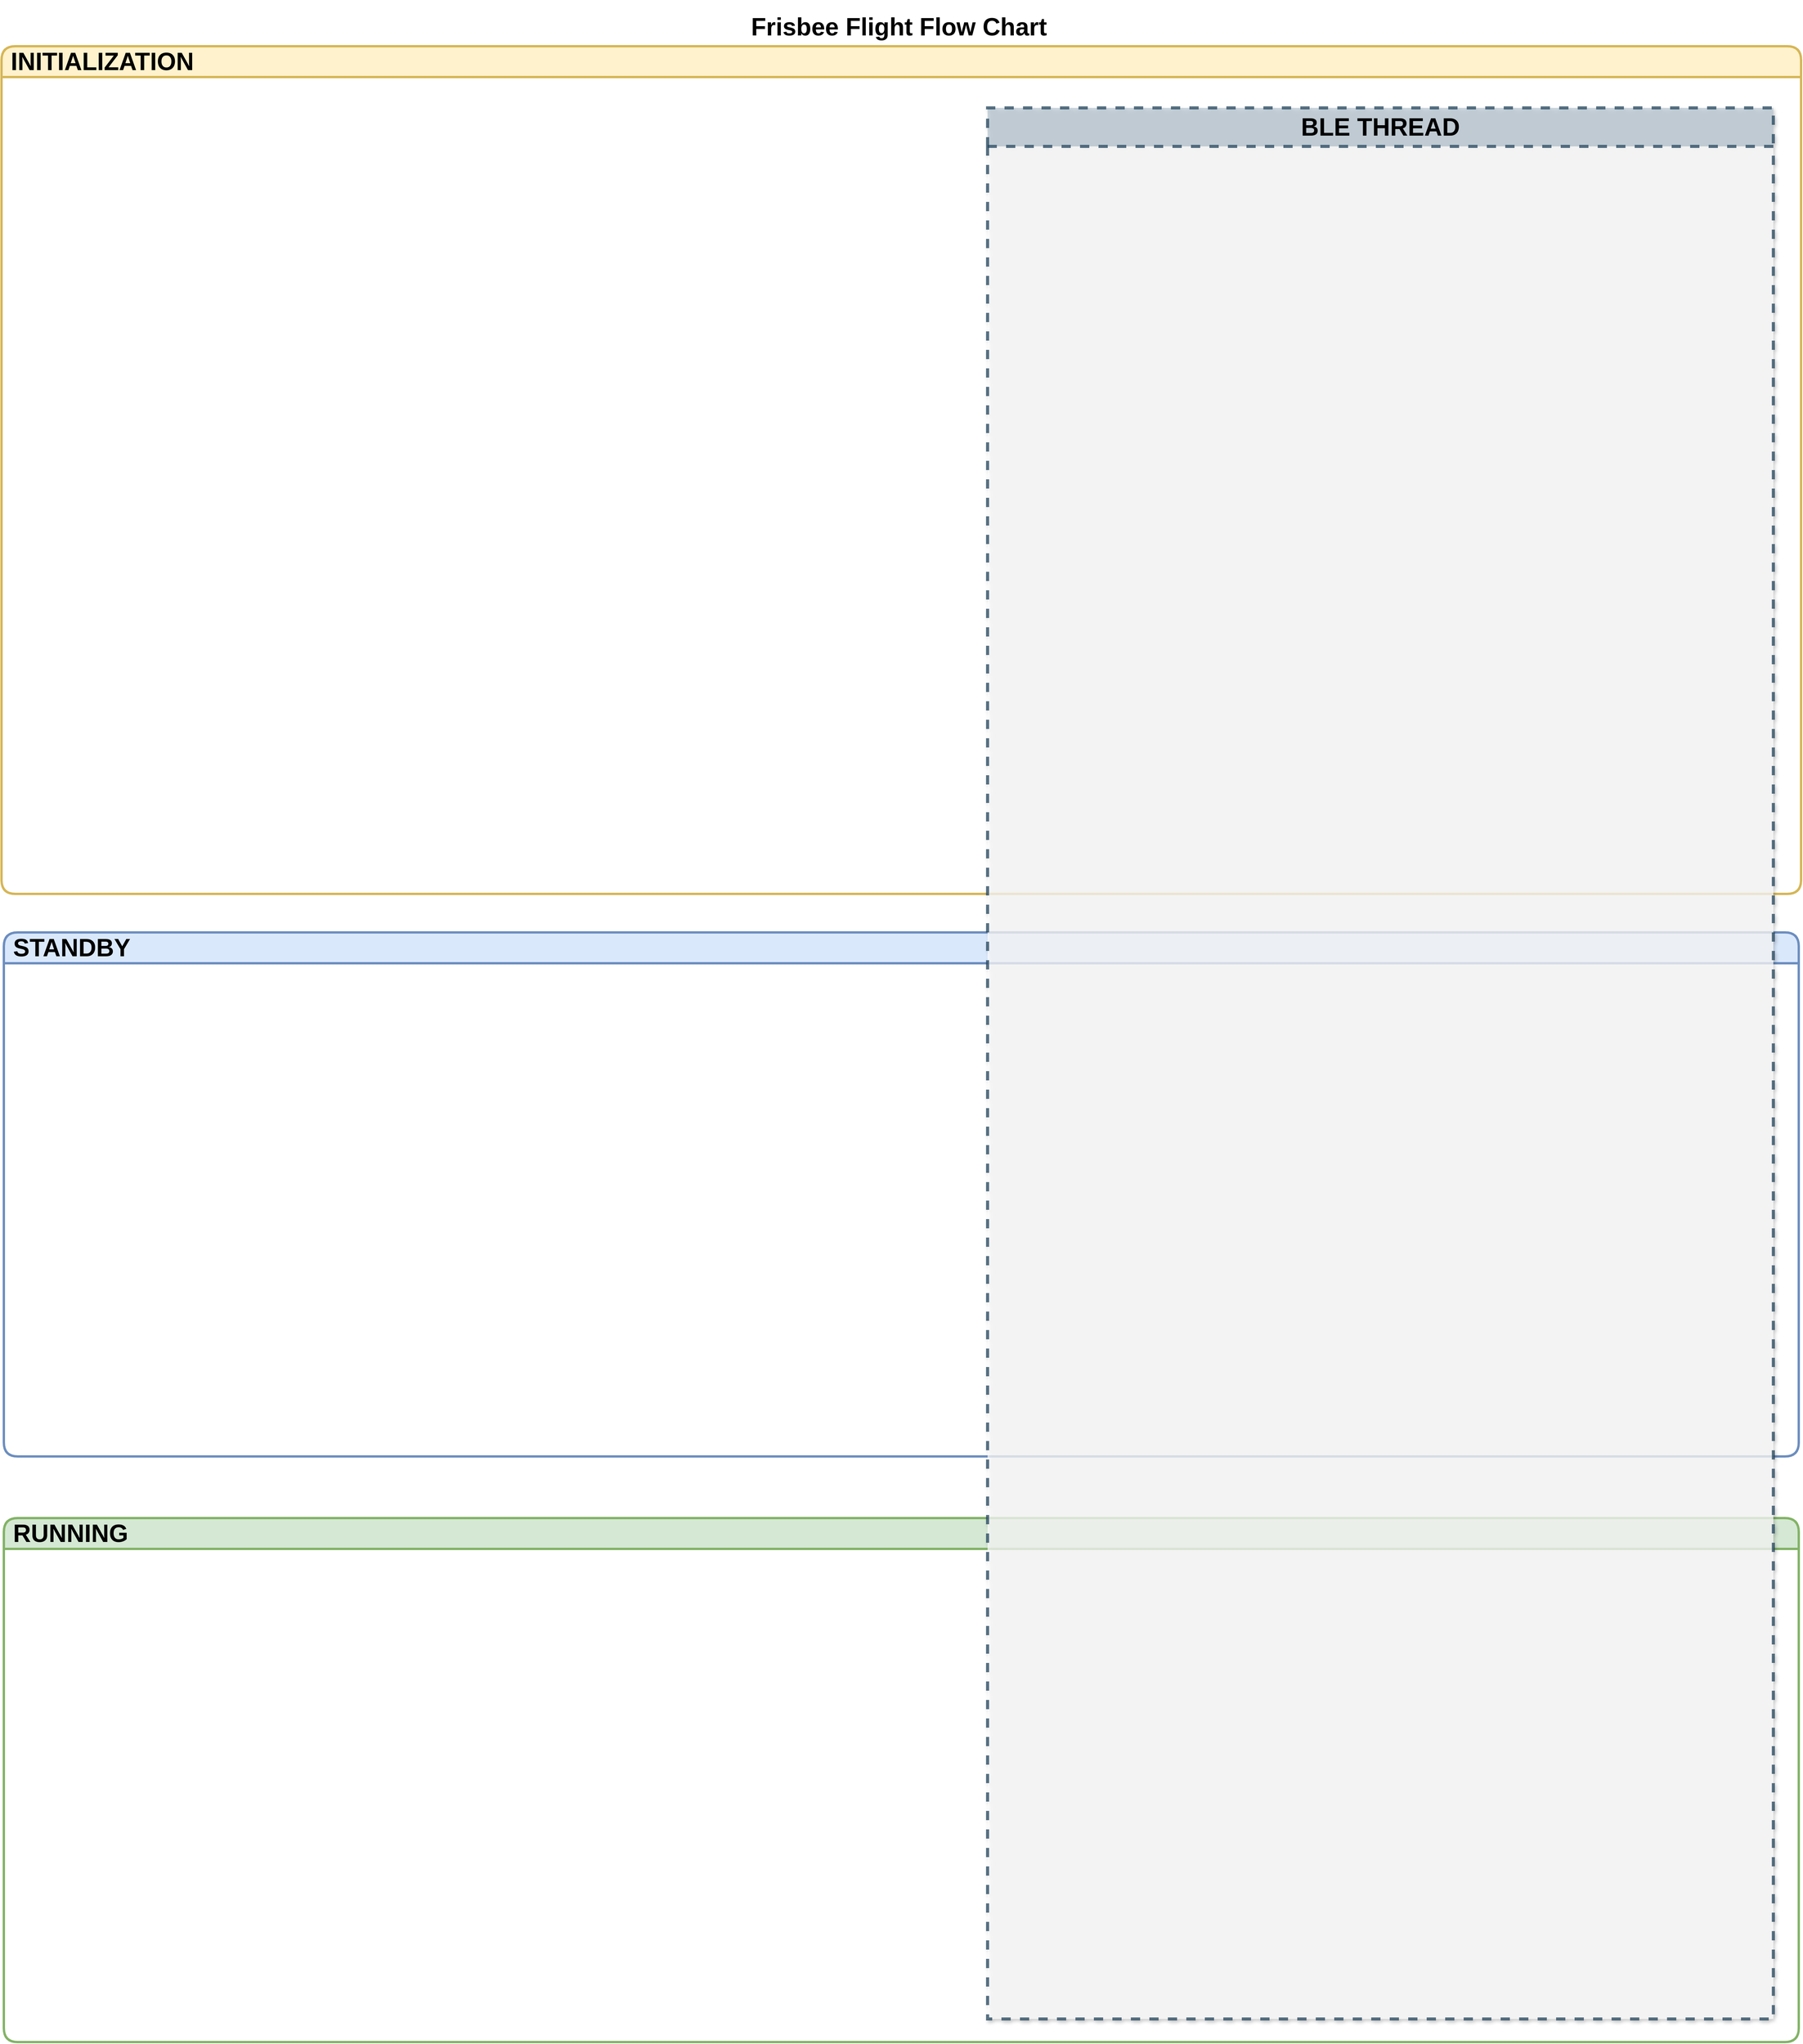 <mxfile version="20.8.11" type="device"><diagram id="C5RBs43oDa-KdzZeNtuy" name="Page-1"><mxGraphModel dx="6284" dy="2352" grid="1" gridSize="10" guides="1" tooltips="1" connect="1" arrows="1" fold="1" page="1" pageScale="1" pageWidth="2336" pageHeight="1654" background="#ffffff" math="0" shadow="0"><root><mxCell id="WIyWlLk6GJQsqaUBKTNV-0"/><mxCell id="WIyWlLk6GJQsqaUBKTNV-1" parent="WIyWlLk6GJQsqaUBKTNV-0"/><mxCell id="A1gi4eKnm-zA-7DHRuzT-9" value="RUNNING" style="swimlane;whiteSpace=wrap;html=1;fontSize=32;startSize=40;align=left;fontFamily=Helvetica;fillColor=#d5e8d4;strokeColor=#82b366;swimlaneFillColor=default;strokeWidth=3;perimeterSpacing=1;rounded=1;glass=0;spacingLeft=10;movable=0;resizable=0;rotatable=0;deletable=0;editable=0;connectable=0;" vertex="1" parent="WIyWlLk6GJQsqaUBKTNV-1"><mxGeometry x="3" y="1970" width="2330" height="680" as="geometry"/></mxCell><mxCell id="A1gi4eKnm-zA-7DHRuzT-5" value="STANDBY" style="swimlane;whiteSpace=wrap;html=1;fontSize=32;startSize=40;align=left;fontFamily=Helvetica;fillColor=#dae8fc;strokeColor=#6c8ebf;swimlaneFillColor=default;strokeWidth=3;rounded=1;glass=0;spacingLeft=10;movable=0;resizable=0;rotatable=0;deletable=0;editable=0;connectable=0;" vertex="1" parent="WIyWlLk6GJQsqaUBKTNV-1"><mxGeometry x="3" y="1210" width="2330" height="680" as="geometry"/></mxCell><mxCell id="A1gi4eKnm-zA-7DHRuzT-3" style="edgeStyle=orthogonalEdgeStyle;rounded=0;orthogonalLoop=1;jettySize=auto;html=1;exitX=0.75;exitY=1;exitDx=0;exitDy=0;fontFamily=Helvetica;fontSize=32;" edge="1" parent="WIyWlLk6GJQsqaUBKTNV-1"><mxGeometry relative="1" as="geometry"><mxPoint x="260" y="210" as="targetPoint"/><mxPoint x="260" y="400" as="sourcePoint"/></mxGeometry></mxCell><mxCell id="A1gi4eKnm-zA-7DHRuzT-4" style="edgeStyle=orthogonalEdgeStyle;rounded=0;orthogonalLoop=1;jettySize=auto;html=1;exitX=0.25;exitY=0;exitDx=0;exitDy=0;fontFamily=Helvetica;fontSize=32;" edge="1" parent="WIyWlLk6GJQsqaUBKTNV-1"><mxGeometry relative="1" as="geometry"><mxPoint x="190.818" y="210" as="targetPoint"/><mxPoint x="200" y="360" as="sourcePoint"/></mxGeometry></mxCell><mxCell id="WIyWlLk6GJQsqaUBKTNV-4" value="Yes" style="rounded=0;html=1;jettySize=auto;orthogonalLoop=1;fontSize=11;endArrow=block;endFill=0;endSize=8;strokeWidth=1;shadow=0;labelBackgroundColor=none;edgeStyle=orthogonalEdgeStyle;fontFamily=Helvetica;" parent="WIyWlLk6GJQsqaUBKTNV-1" target="WIyWlLk6GJQsqaUBKTNV-10" edge="1"><mxGeometry y="20" relative="1" as="geometry"><mxPoint as="offset"/><mxPoint x="210.091" y="320.073" as="sourcePoint"/></mxGeometry></mxCell><mxCell id="WIyWlLk6GJQsqaUBKTNV-5" value="No" style="edgeStyle=orthogonalEdgeStyle;rounded=0;html=1;jettySize=auto;orthogonalLoop=1;fontSize=11;endArrow=block;endFill=0;endSize=8;strokeWidth=1;shadow=0;labelBackgroundColor=none;fontFamily=Helvetica;" parent="WIyWlLk6GJQsqaUBKTNV-1" target="WIyWlLk6GJQsqaUBKTNV-7" edge="1"><mxGeometry y="10" relative="1" as="geometry"><mxPoint as="offset"/><mxPoint x="259.886" y="360.091" as="sourcePoint"/></mxGeometry></mxCell><mxCell id="WIyWlLk6GJQsqaUBKTNV-7" value="Plug in lamp" style="rounded=1;whiteSpace=wrap;html=1;fontSize=12;glass=0;strokeWidth=1;shadow=0;fontFamily=Helvetica;" parent="WIyWlLk6GJQsqaUBKTNV-1" vertex="1"><mxGeometry x="320" y="190" width="120" height="40" as="geometry"/></mxCell><mxCell id="WIyWlLk6GJQsqaUBKTNV-8" value="No" style="rounded=0;html=1;jettySize=auto;orthogonalLoop=1;fontSize=11;endArrow=block;endFill=0;endSize=8;strokeWidth=1;shadow=0;labelBackgroundColor=none;edgeStyle=orthogonalEdgeStyle;fontFamily=Helvetica;" parent="WIyWlLk6GJQsqaUBKTNV-1" source="WIyWlLk6GJQsqaUBKTNV-10" target="WIyWlLk6GJQsqaUBKTNV-11" edge="1"><mxGeometry x="0.333" y="20" relative="1" as="geometry"><mxPoint as="offset"/></mxGeometry></mxCell><mxCell id="WIyWlLk6GJQsqaUBKTNV-9" value="Yes" style="edgeStyle=orthogonalEdgeStyle;rounded=0;html=1;jettySize=auto;orthogonalLoop=1;fontSize=11;endArrow=block;endFill=0;endSize=8;strokeWidth=1;shadow=0;labelBackgroundColor=none;fontFamily=Helvetica;" parent="WIyWlLk6GJQsqaUBKTNV-1" source="WIyWlLk6GJQsqaUBKTNV-10" target="WIyWlLk6GJQsqaUBKTNV-12" edge="1"><mxGeometry y="10" relative="1" as="geometry"><mxPoint as="offset"/></mxGeometry></mxCell><mxCell id="WIyWlLk6GJQsqaUBKTNV-10" value="Bulb&lt;br&gt;burned out?" style="rhombus;whiteSpace=wrap;html=1;shadow=0;fontFamily=Helvetica;fontSize=12;align=center;strokeWidth=1;spacing=6;spacingTop=-4;" parent="WIyWlLk6GJQsqaUBKTNV-1" vertex="1"><mxGeometry x="170" y="290" width="100" height="80" as="geometry"/></mxCell><mxCell id="WIyWlLk6GJQsqaUBKTNV-11" value="Repair Lamp" style="rounded=1;whiteSpace=wrap;html=1;fontSize=12;glass=0;strokeWidth=1;shadow=0;fontFamily=Helvetica;" parent="WIyWlLk6GJQsqaUBKTNV-1" vertex="1"><mxGeometry x="160" y="430" width="120" height="40" as="geometry"/></mxCell><mxCell id="WIyWlLk6GJQsqaUBKTNV-12" value="Replace Bulb" style="rounded=1;whiteSpace=wrap;html=1;fontSize=12;glass=0;strokeWidth=1;shadow=0;fontFamily=Helvetica;" parent="WIyWlLk6GJQsqaUBKTNV-1" vertex="1"><mxGeometry x="320" y="310" width="120" height="40" as="geometry"/></mxCell><mxCell id="A1gi4eKnm-zA-7DHRuzT-1" value="&lt;font style=&quot;font-size: 32px;&quot;&gt;&lt;b&gt;Frisbee Flight Flow Chart&lt;/b&gt;&lt;/font&gt;" style="text;html=1;strokeColor=none;fillColor=none;align=center;verticalAlign=middle;whiteSpace=wrap;rounded=0;fontFamily=Helvetica;" vertex="1" parent="WIyWlLk6GJQsqaUBKTNV-1"><mxGeometry width="2330" height="70" as="geometry"/></mxCell><mxCell id="A1gi4eKnm-zA-7DHRuzT-2" value="INITIALIZATION" style="swimlane;whiteSpace=wrap;html=1;fontSize=32;startSize=40;align=left;fontFamily=Helvetica;labelBackgroundColor=none;fillColor=#fff2cc;strokeColor=#d6b656;fillStyle=auto;swimlaneFillColor=default;strokeWidth=3;rounded=1;glass=0;spacingLeft=10;movable=1;resizable=1;rotatable=1;deletable=1;editable=1;connectable=1;" vertex="1" parent="WIyWlLk6GJQsqaUBKTNV-1"><mxGeometry y="60" width="2336" height="1100" as="geometry"/></mxCell><mxCell id="A1gi4eKnm-zA-7DHRuzT-10" value="&lt;span style=&quot;&quot;&gt;&lt;font color=&quot;#000000&quot;&gt;BLE THREAD&lt;/font&gt;&lt;/span&gt;" style="swimlane;whiteSpace=wrap;html=1;fontFamily=Helvetica;fontSize=32;startSize=50;labelBorderColor=none;labelBackgroundColor=none;fillColor=#bac8d3;strokeColor=#23445d;swimlaneFillColor=default;dashed=1;strokeWidth=4;shadow=1;opacity=75;" vertex="1" parent="A1gi4eKnm-zA-7DHRuzT-2"><mxGeometry x="1280" y="80" width="1020" height="2480" as="geometry"><mxRectangle x="1290" y="80" width="250" height="50" as="alternateBounds"/></mxGeometry></mxCell></root></mxGraphModel></diagram></mxfile>